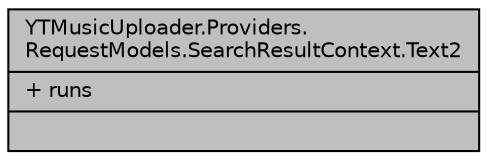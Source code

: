 digraph "YTMusicUploader.Providers.RequestModels.SearchResultContext.Text2"
{
 // LATEX_PDF_SIZE
  edge [fontname="Helvetica",fontsize="10",labelfontname="Helvetica",labelfontsize="10"];
  node [fontname="Helvetica",fontsize="10",shape=record];
  Node1 [label="{YTMusicUploader.Providers.\lRequestModels.SearchResultContext.Text2\n|+ runs\l|}",height=0.2,width=0.4,color="black", fillcolor="grey75", style="filled", fontcolor="black",tooltip=" "];
}
